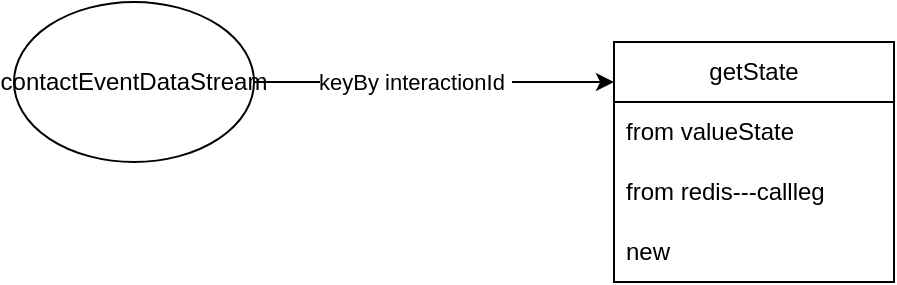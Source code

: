 <mxfile version="21.5.0" type="github">
  <diagram name="第 1 页" id="sVZPaiqTDg-ELDUs703a">
    <mxGraphModel dx="1187" dy="697" grid="1" gridSize="10" guides="1" tooltips="1" connect="1" arrows="1" fold="1" page="1" pageScale="1" pageWidth="827" pageHeight="1169" math="0" shadow="0">
      <root>
        <mxCell id="0" />
        <mxCell id="1" parent="0" />
        <mxCell id="-lc62m3x91G4v1W_fy8z-6" style="edgeStyle=orthogonalEdgeStyle;rounded=0;orthogonalLoop=1;jettySize=auto;html=1;entryX=0;entryY=0.167;entryDx=0;entryDy=0;entryPerimeter=0;" edge="1" parent="1" source="-lc62m3x91G4v1W_fy8z-1" target="-lc62m3x91G4v1W_fy8z-2">
          <mxGeometry relative="1" as="geometry" />
        </mxCell>
        <mxCell id="-lc62m3x91G4v1W_fy8z-7" value="keyBy&amp;nbsp;interactionId&amp;nbsp;" style="edgeLabel;html=1;align=center;verticalAlign=middle;resizable=0;points=[];" vertex="1" connectable="0" parent="-lc62m3x91G4v1W_fy8z-6">
          <mxGeometry x="-0.377" y="4" relative="1" as="geometry">
            <mxPoint x="24" y="4" as="offset" />
          </mxGeometry>
        </mxCell>
        <mxCell id="-lc62m3x91G4v1W_fy8z-1" value="contactEventDataStream" style="ellipse;whiteSpace=wrap;html=1;" vertex="1" parent="1">
          <mxGeometry x="60" y="280" width="120" height="80" as="geometry" />
        </mxCell>
        <mxCell id="-lc62m3x91G4v1W_fy8z-2" value="getState" style="swimlane;fontStyle=0;childLayout=stackLayout;horizontal=1;startSize=30;horizontalStack=0;resizeParent=1;resizeParentMax=0;resizeLast=0;collapsible=1;marginBottom=0;whiteSpace=wrap;html=1;" vertex="1" parent="1">
          <mxGeometry x="360" y="300" width="140" height="120" as="geometry" />
        </mxCell>
        <mxCell id="-lc62m3x91G4v1W_fy8z-3" value="from&amp;nbsp;valueState" style="text;strokeColor=none;fillColor=none;align=left;verticalAlign=middle;spacingLeft=4;spacingRight=4;overflow=hidden;points=[[0,0.5],[1,0.5]];portConstraint=eastwest;rotatable=0;whiteSpace=wrap;html=1;" vertex="1" parent="-lc62m3x91G4v1W_fy8z-2">
          <mxGeometry y="30" width="140" height="30" as="geometry" />
        </mxCell>
        <mxCell id="-lc62m3x91G4v1W_fy8z-4" value="from redis---callleg" style="text;strokeColor=none;fillColor=none;align=left;verticalAlign=middle;spacingLeft=4;spacingRight=4;overflow=hidden;points=[[0,0.5],[1,0.5]];portConstraint=eastwest;rotatable=0;whiteSpace=wrap;html=1;" vertex="1" parent="-lc62m3x91G4v1W_fy8z-2">
          <mxGeometry y="60" width="140" height="30" as="geometry" />
        </mxCell>
        <mxCell id="-lc62m3x91G4v1W_fy8z-5" value="new" style="text;strokeColor=none;fillColor=none;align=left;verticalAlign=middle;spacingLeft=4;spacingRight=4;overflow=hidden;points=[[0,0.5],[1,0.5]];portConstraint=eastwest;rotatable=0;whiteSpace=wrap;html=1;" vertex="1" parent="-lc62m3x91G4v1W_fy8z-2">
          <mxGeometry y="90" width="140" height="30" as="geometry" />
        </mxCell>
      </root>
    </mxGraphModel>
  </diagram>
</mxfile>
